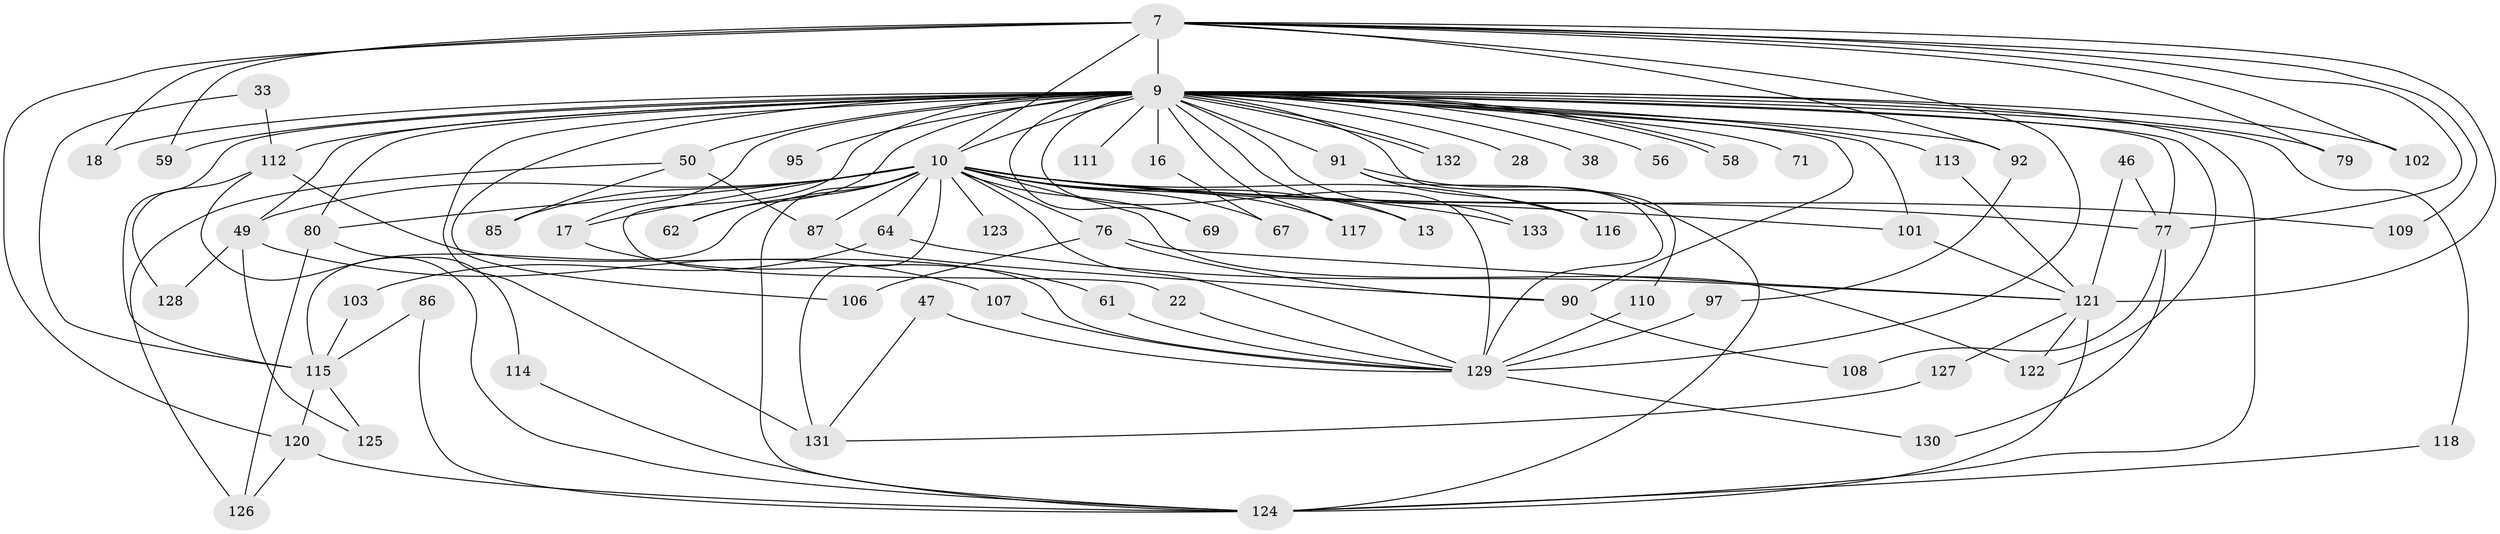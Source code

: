 // original degree distribution, {21: 0.007518796992481203, 16: 0.007518796992481203, 17: 0.007518796992481203, 14: 0.007518796992481203, 18: 0.007518796992481203, 38: 0.007518796992481203, 15: 0.007518796992481203, 32: 0.015037593984962405, 24: 0.007518796992481203, 11: 0.007518796992481203, 3: 0.21804511278195488, 2: 0.5413533834586466, 6: 0.03759398496240601, 4: 0.06015037593984962, 9: 0.007518796992481203, 7: 0.015037593984962405, 8: 0.007518796992481203, 5: 0.03007518796992481}
// Generated by graph-tools (version 1.1) at 2025/45/03/09/25 04:45:12]
// undirected, 66 vertices, 129 edges
graph export_dot {
graph [start="1"]
  node [color=gray90,style=filled];
  7 [super="+2"];
  9 [super="+8+6"];
  10 [super="+1+5"];
  13;
  16;
  17 [super="+12"];
  18;
  22;
  28;
  33;
  38;
  46;
  47;
  49 [super="+43"];
  50 [super="+15+31"];
  56;
  58;
  59;
  61;
  62;
  64;
  67;
  69;
  71;
  76 [super="+26"];
  77 [super="+27+70"];
  79;
  80 [super="+19"];
  85;
  86;
  87 [super="+52"];
  90 [super="+63"];
  91 [super="+68"];
  92 [super="+55+23"];
  95;
  97;
  101 [super="+39+96"];
  102 [super="+54"];
  103 [super="+65"];
  106;
  107;
  108;
  109;
  110 [super="+35"];
  111;
  112 [super="+93+89+104"];
  113 [super="+41"];
  114;
  115 [super="+11"];
  116 [super="+88"];
  117;
  118;
  120 [super="+83"];
  121 [super="+99+119"];
  122 [super="+25"];
  123;
  124 [super="+73+98+94+72"];
  125;
  126 [super="+82"];
  127;
  128;
  129 [super="+81+4"];
  130;
  131 [super="+53+75+84+105"];
  132;
  133;
  7 -- 9 [weight=6];
  7 -- 10 [weight=6];
  7 -- 59;
  7 -- 102 [weight=2];
  7 -- 79;
  7 -- 18;
  7 -- 109;
  7 -- 121 [weight=4];
  7 -- 129 [weight=4];
  7 -- 77;
  7 -- 120;
  7 -- 92;
  9 -- 10 [weight=9];
  9 -- 56 [weight=2];
  9 -- 58;
  9 -- 58;
  9 -- 59;
  9 -- 62;
  9 -- 71 [weight=2];
  9 -- 80 [weight=2];
  9 -- 95 [weight=2];
  9 -- 110 [weight=2];
  9 -- 111 [weight=2];
  9 -- 113 [weight=2];
  9 -- 118;
  9 -- 122 [weight=2];
  9 -- 124 [weight=3];
  9 -- 132;
  9 -- 132;
  9 -- 129 [weight=7];
  9 -- 131 [weight=4];
  9 -- 16 [weight=2];
  9 -- 79;
  9 -- 90 [weight=2];
  9 -- 28 [weight=2];
  9 -- 38 [weight=2];
  9 -- 106;
  9 -- 115;
  9 -- 133;
  9 -- 69;
  9 -- 13;
  9 -- 17 [weight=2];
  9 -- 18;
  9 -- 22;
  9 -- 101 [weight=3];
  9 -- 102;
  9 -- 112 [weight=5];
  9 -- 49 [weight=3];
  9 -- 117;
  9 -- 77 [weight=3];
  9 -- 91 [weight=3];
  9 -- 92 [weight=3];
  9 -- 50 [weight=4];
  10 -- 13;
  10 -- 62;
  10 -- 67;
  10 -- 69;
  10 -- 116 [weight=2];
  10 -- 123 [weight=2];
  10 -- 64;
  10 -- 133;
  10 -- 76 [weight=2];
  10 -- 109;
  10 -- 115 [weight=2];
  10 -- 117;
  10 -- 122;
  10 -- 101;
  10 -- 85;
  10 -- 17;
  10 -- 80;
  10 -- 49 [weight=2];
  10 -- 131 [weight=4];
  10 -- 87;
  10 -- 129 [weight=7];
  10 -- 77 [weight=2];
  10 -- 124 [weight=4];
  16 -- 67;
  17 -- 61;
  22 -- 129;
  33 -- 115;
  33 -- 112;
  46 -- 77;
  46 -- 121;
  47 -- 131;
  47 -- 129;
  49 -- 128;
  49 -- 107;
  49 -- 125;
  50 -- 85;
  50 -- 87;
  50 -- 126;
  61 -- 129;
  64 -- 103;
  64 -- 121;
  76 -- 106;
  76 -- 90;
  76 -- 121;
  77 -- 130;
  77 -- 108;
  80 -- 114;
  80 -- 126;
  86 -- 124;
  86 -- 115;
  87 -- 90;
  90 -- 108;
  91 -- 129 [weight=2];
  91 -- 116;
  91 -- 124;
  92 -- 97;
  97 -- 129;
  101 -- 121;
  103 -- 115 [weight=2];
  107 -- 129;
  110 -- 129 [weight=2];
  112 -- 128;
  112 -- 129 [weight=2];
  112 -- 124;
  113 -- 121;
  114 -- 124;
  115 -- 120 [weight=3];
  115 -- 125;
  118 -- 124;
  120 -- 126;
  120 -- 124;
  121 -- 127;
  121 -- 124 [weight=3];
  121 -- 122;
  127 -- 131;
  129 -- 130;
}
